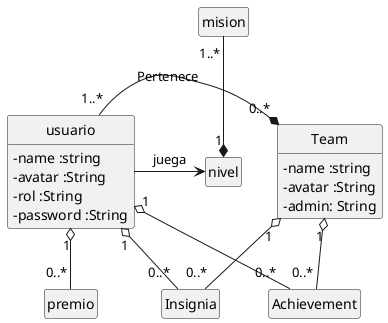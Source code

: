 
@startuml Dommain model
Class "usuario" as User {
  - name :string  
  - avatar :String
  - rol :String
  - password :String
}
class Achievement
Class Prize as "premio"
Class Insignia 
class Mission as "mision"
class Level as "nivel"
class Team{
  - name :string  
  - avatar :String
  - admin: String
}


User"1..*" -right--* "0..*" Team:Pertenece
Mission"1..*"-down-*"1"Level
User"1" o-- "0..*" Achievement
User"1" o-- "0..*" Prize
User"1" o-- "0..*" Insignia
User->Level:juega
Team"1" o-- "0..*" Achievement
Team"1" o-- "0..*" Insignia

hide empty members   
hide circle
skinparam classAttributeIconSize 0
@enduml